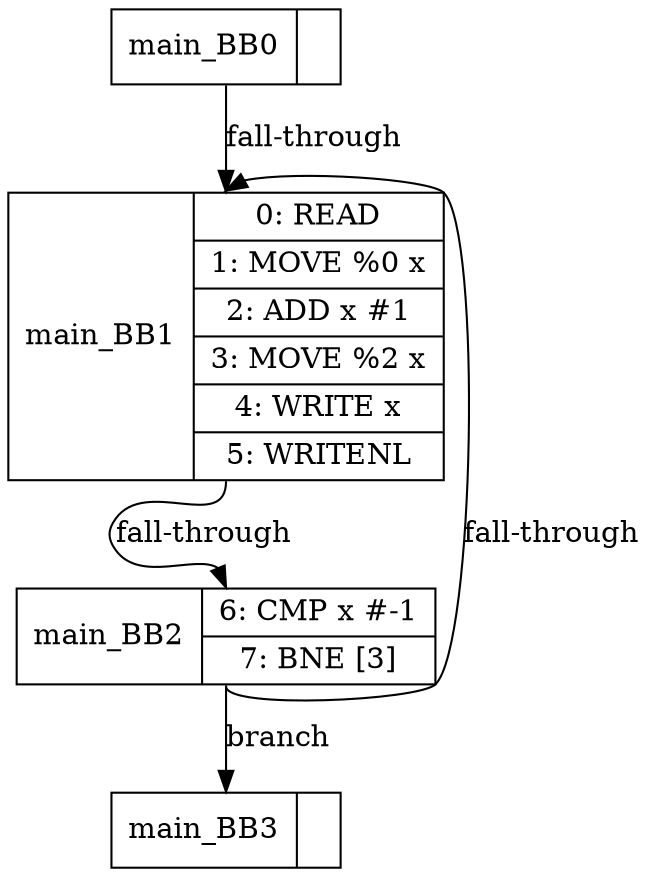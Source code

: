diGraph G { 
main_BB0 [shape=record, label="<b>main_BB0| {}"];
main_BB1 [shape=record, label="<b>main_BB1| {0: READ |1: MOVE %0 x|2: ADD x #1|3: MOVE %2 x|4: WRITE x|5: WRITENL }"];
main_BB2 [shape=record, label="<b>main_BB2| {6: CMP x #-1|7: BNE [3]}"];
main_BB3 [shape=record, label="<b>main_BB3| {}"];

main_BB0:s -> main_BB1:n [label="fall-through"];
main_BB1:s -> main_BB2:n [label="fall-through"];
main_BB2:s -> main_BB1:n [label="fall-through"];
main_BB2:s -> main_BB3:n [label="branch"];


}